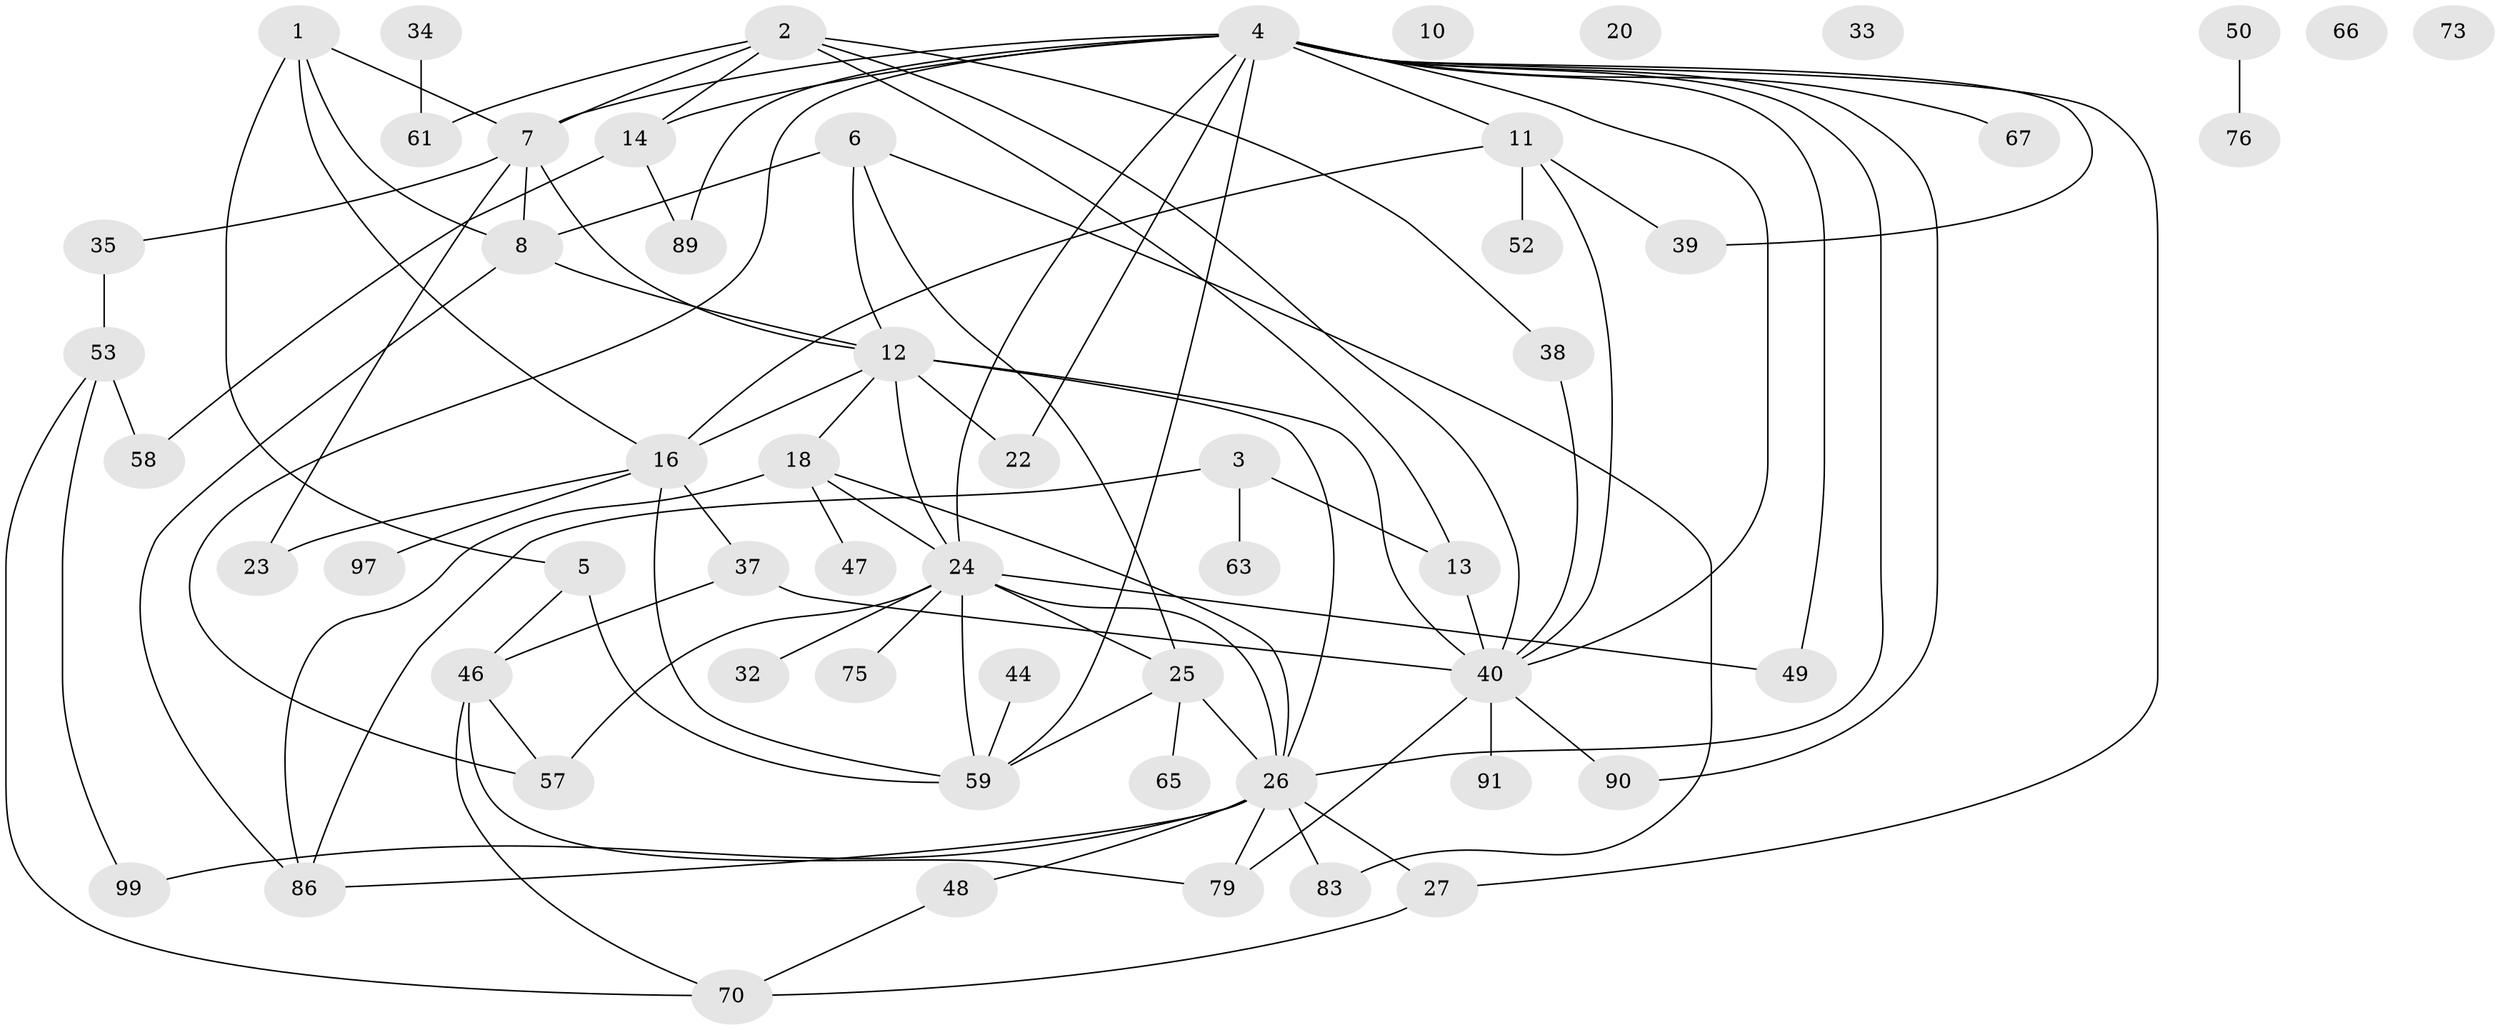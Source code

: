 // original degree distribution, {2: 0.3017241379310345, 4: 0.11206896551724138, 3: 0.2413793103448276, 5: 0.11206896551724138, 1: 0.15517241379310345, 0: 0.034482758620689655, 6: 0.02586206896551724, 7: 0.008620689655172414, 8: 0.008620689655172414}
// Generated by graph-tools (version 1.1) at 2025/13/03/09/25 04:13:14]
// undirected, 58 vertices, 95 edges
graph export_dot {
graph [start="1"]
  node [color=gray90,style=filled];
  1 [super="+56+87"];
  2 [super="+51"];
  3 [super="+111"];
  4 [super="+60+68+19"];
  5;
  6 [super="+36+80"];
  7 [super="+64+17+74"];
  8 [super="+45+9"];
  10 [super="+116"];
  11 [super="+30+104"];
  12 [super="+15+92+42+21"];
  13 [super="+81"];
  14 [super="+31"];
  16 [super="+98+93"];
  18 [super="+69+28"];
  20;
  22;
  23;
  24 [super="+78+95"];
  25 [super="+55"];
  26 [super="+85+43+41+29"];
  27;
  32 [super="+62"];
  33;
  34;
  35;
  37;
  38;
  39;
  40 [super="+110+100"];
  44;
  46 [super="+88"];
  47 [super="+101+112"];
  48;
  49;
  50;
  52;
  53 [super="+84"];
  57;
  58;
  59 [super="+105+77"];
  61 [super="+115+72"];
  63;
  65;
  66;
  67;
  70 [super="+114"];
  73;
  75;
  76 [super="+94"];
  79 [super="+96"];
  83;
  86;
  89;
  90;
  91;
  97;
  99;
  1 -- 5;
  1 -- 7;
  1 -- 8;
  1 -- 16;
  2 -- 61;
  2 -- 38;
  2 -- 7;
  2 -- 40;
  2 -- 13;
  2 -- 14;
  3 -- 86;
  3 -- 63;
  3 -- 13;
  4 -- 49;
  4 -- 24 [weight=3];
  4 -- 40;
  4 -- 11;
  4 -- 67;
  4 -- 39;
  4 -- 7 [weight=2];
  4 -- 22;
  4 -- 89;
  4 -- 26 [weight=2];
  4 -- 27;
  4 -- 57;
  4 -- 90;
  4 -- 59;
  4 -- 14;
  5 -- 46;
  5 -- 59;
  6 -- 83;
  6 -- 8;
  6 -- 25;
  6 -- 12;
  7 -- 35;
  7 -- 8;
  7 -- 12;
  7 -- 23;
  8 -- 86;
  8 -- 12;
  11 -- 52;
  11 -- 39;
  11 -- 40;
  11 -- 16;
  12 -- 16;
  12 -- 18;
  12 -- 40 [weight=2];
  12 -- 24;
  12 -- 22;
  12 -- 26;
  13 -- 40;
  14 -- 58;
  14 -- 89;
  16 -- 37;
  16 -- 97;
  16 -- 23;
  16 -- 59;
  18 -- 86;
  18 -- 24;
  18 -- 26;
  18 -- 47;
  24 -- 75;
  24 -- 49;
  24 -- 25;
  24 -- 57;
  24 -- 26 [weight=2];
  24 -- 59;
  24 -- 32;
  25 -- 65;
  25 -- 59;
  25 -- 26;
  26 -- 27;
  26 -- 79;
  26 -- 86;
  26 -- 48;
  26 -- 83;
  26 -- 99;
  27 -- 70;
  34 -- 61;
  35 -- 53;
  37 -- 46;
  37 -- 40;
  38 -- 40;
  40 -- 90;
  40 -- 91;
  40 -- 79;
  44 -- 59;
  46 -- 57;
  46 -- 70;
  46 -- 79;
  48 -- 70;
  50 -- 76;
  53 -- 58;
  53 -- 99;
  53 -- 70;
}
